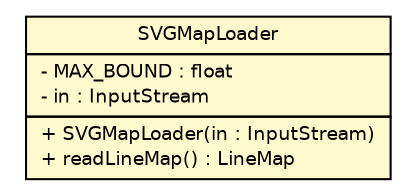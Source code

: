 #!/usr/local/bin/dot
#
# Class diagram 
# Generated by UMLGraph version R5_6-24-gf6e263 (http://www.umlgraph.org/)
#

digraph G {
	edge [fontname="Helvetica",fontsize=10,labelfontname="Helvetica",labelfontsize=10];
	node [fontname="Helvetica",fontsize=10,shape=plaintext];
	nodesep=0.25;
	ranksep=0.5;
	// lejos.robotics.mapping.SVGMapLoader
	c3627 [label=<<table title="lejos.robotics.mapping.SVGMapLoader" border="0" cellborder="1" cellspacing="0" cellpadding="2" port="p" bgcolor="lemonChiffon" href="./SVGMapLoader.html">
		<tr><td><table border="0" cellspacing="0" cellpadding="1">
<tr><td align="center" balign="center"> SVGMapLoader </td></tr>
		</table></td></tr>
		<tr><td><table border="0" cellspacing="0" cellpadding="1">
<tr><td align="left" balign="left"> - MAX_BOUND : float </td></tr>
<tr><td align="left" balign="left"> - in : InputStream </td></tr>
		</table></td></tr>
		<tr><td><table border="0" cellspacing="0" cellpadding="1">
<tr><td align="left" balign="left"> + SVGMapLoader(in : InputStream) </td></tr>
<tr><td align="left" balign="left"> + readLineMap() : LineMap </td></tr>
		</table></td></tr>
		</table>>, URL="./SVGMapLoader.html", fontname="Helvetica", fontcolor="black", fontsize=9.0];
}

